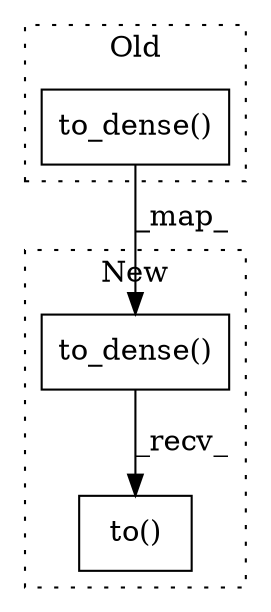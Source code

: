 digraph G {
subgraph cluster0 {
1 [label="to_dense()" a="75" s="2174" l="40" shape="box"];
label = "Old";
style="dotted";
}
subgraph cluster1 {
2 [label="to_dense()" a="75" s="2174" l="40" shape="box"];
3 [label="to()" a="75" s="2174,2229" l="44,1" shape="box"];
label = "New";
style="dotted";
}
1 -> 2 [label="_map_"];
2 -> 3 [label="_recv_"];
}